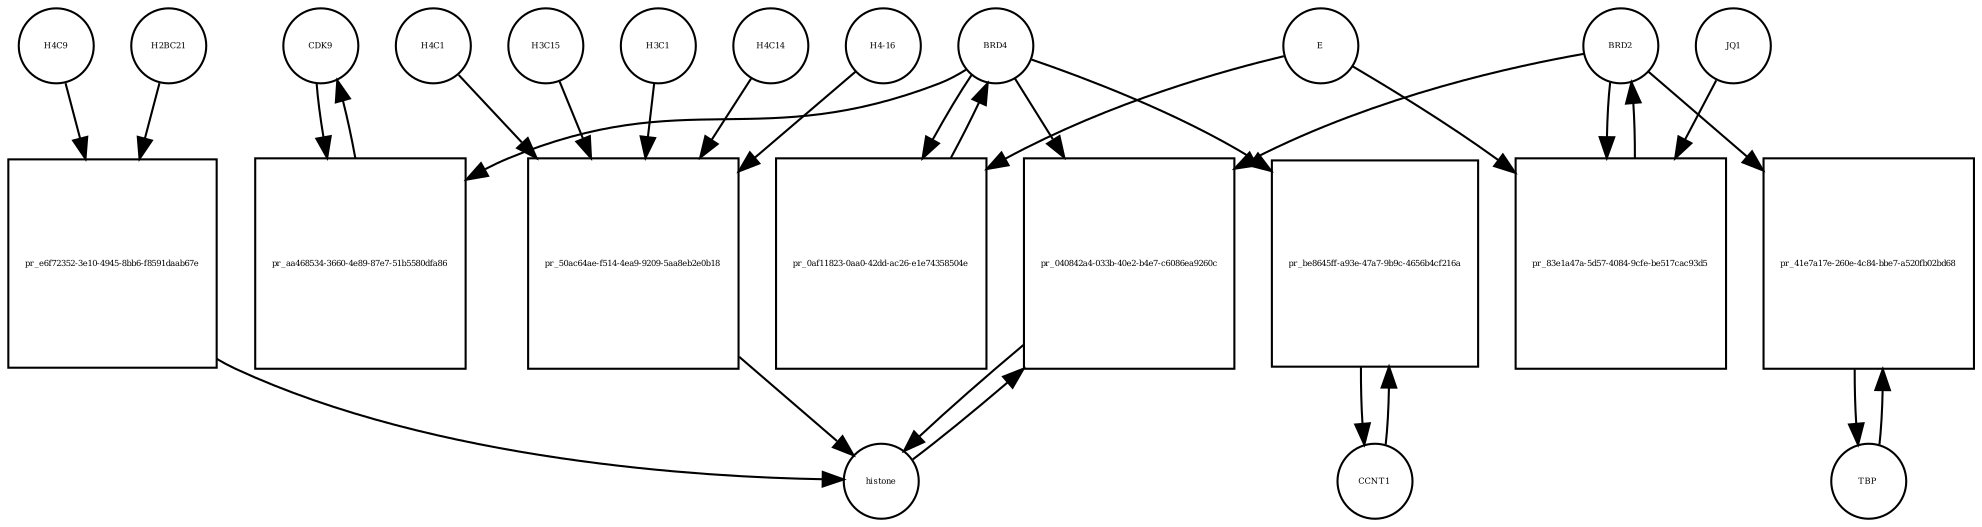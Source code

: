strict digraph  {
CDK9 [annotation="", bipartite=0, cls=macromolecule, fontsize=4, label=CDK9, shape=circle];
"pr_aa468534-3660-4e89-87e7-51b5580dfa86" [annotation="", bipartite=1, cls=process, fontsize=4, label="pr_aa468534-3660-4e89-87e7-51b5580dfa86", shape=square];
BRD4 [annotation="", bipartite=0, cls=macromolecule, fontsize=4, label=BRD4, shape=circle];
CCNT1 [annotation="", bipartite=0, cls=macromolecule, fontsize=4, label=CCNT1, shape=circle];
"pr_be8645ff-a93e-47a7-9b9c-4656b4cf216a" [annotation="", bipartite=1, cls=process, fontsize=4, label="pr_be8645ff-a93e-47a7-9b9c-4656b4cf216a", shape=square];
histone [annotation="", bipartite=0, cls=complex, fontsize=4, label=histone, shape=circle];
"pr_040842a4-033b-40e2-b4e7-c6086ea9260c" [annotation="", bipartite=1, cls=process, fontsize=4, label="pr_040842a4-033b-40e2-b4e7-c6086ea9260c", shape=square];
BRD2 [annotation="", bipartite=0, cls=macromolecule, fontsize=4, label=BRD2, shape=circle];
"pr_0af11823-0aa0-42dd-ac26-e1e74358504e" [annotation="", bipartite=1, cls=process, fontsize=4, label="pr_0af11823-0aa0-42dd-ac26-e1e74358504e", shape=square];
E [annotation=urn_miriam_ncbiprotein_BCD58755, bipartite=0, cls=macromolecule, fontsize=4, label=E, shape=circle];
H4C14 [annotation="", bipartite=0, cls=macromolecule, fontsize=4, label=H4C14, shape=circle];
"pr_50ac64ae-f514-4ea9-9209-5aa8eb2e0b18" [annotation="", bipartite=1, cls=process, fontsize=4, label="pr_50ac64ae-f514-4ea9-9209-5aa8eb2e0b18", shape=square];
"H4-16" [annotation="", bipartite=0, cls=macromolecule, fontsize=4, label="H4-16", shape=circle];
H4C1 [annotation="", bipartite=0, cls=macromolecule, fontsize=4, label=H4C1, shape=circle];
H3C15 [annotation="", bipartite=0, cls=macromolecule, fontsize=4, label=H3C15, shape=circle];
H3C1 [annotation="", bipartite=0, cls=macromolecule, fontsize=4, label=H3C1, shape=circle];
"pr_83e1a47a-5d57-4084-9cfe-be517cac93d5" [annotation="", bipartite=1, cls=process, fontsize=4, label="pr_83e1a47a-5d57-4084-9cfe-be517cac93d5", shape=square];
JQ1 [annotation="", bipartite=0, cls=macromolecule, fontsize=4, label=JQ1, shape=circle];
TBP [annotation="", bipartite=0, cls=macromolecule, fontsize=4, label=TBP, shape=circle];
"pr_41e7a17e-260e-4c84-bbe7-a520fb02bd68" [annotation="", bipartite=1, cls=process, fontsize=4, label="pr_41e7a17e-260e-4c84-bbe7-a520fb02bd68", shape=square];
H4C9 [annotation="", bipartite=0, cls=macromolecule, fontsize=4, label=H4C9, shape=circle];
"pr_e6f72352-3e10-4945-8bb6-f8591daab67e" [annotation="", bipartite=1, cls=process, fontsize=4, label="pr_e6f72352-3e10-4945-8bb6-f8591daab67e", shape=square];
H2BC21 [annotation="", bipartite=0, cls=macromolecule, fontsize=4, label=H2BC21, shape=circle];
CDK9 -> "pr_aa468534-3660-4e89-87e7-51b5580dfa86"  [annotation="", interaction_type=consumption];
"pr_aa468534-3660-4e89-87e7-51b5580dfa86" -> CDK9  [annotation="", interaction_type=production];
BRD4 -> "pr_aa468534-3660-4e89-87e7-51b5580dfa86"  [annotation=urn_miriam_taxonomy_10090, interaction_type=catalysis];
BRD4 -> "pr_be8645ff-a93e-47a7-9b9c-4656b4cf216a"  [annotation="", interaction_type=catalysis];
BRD4 -> "pr_040842a4-033b-40e2-b4e7-c6086ea9260c"  [annotation="urn_miriam_doi_10.1038%2Fnsmb.3228.|urn_miriam_doi_10.1016%2Fj.molcel.2008.01.018", interaction_type=catalysis];
BRD4 -> "pr_0af11823-0aa0-42dd-ac26-e1e74358504e"  [annotation="", interaction_type=consumption];
CCNT1 -> "pr_be8645ff-a93e-47a7-9b9c-4656b4cf216a"  [annotation="", interaction_type=consumption];
"pr_be8645ff-a93e-47a7-9b9c-4656b4cf216a" -> CCNT1  [annotation="", interaction_type=production];
histone -> "pr_040842a4-033b-40e2-b4e7-c6086ea9260c"  [annotation="", interaction_type=consumption];
"pr_040842a4-033b-40e2-b4e7-c6086ea9260c" -> histone  [annotation="", interaction_type=production];
BRD2 -> "pr_040842a4-033b-40e2-b4e7-c6086ea9260c"  [annotation="urn_miriam_doi_10.1038%2Fnsmb.3228.|urn_miriam_doi_10.1016%2Fj.molcel.2008.01.018", interaction_type=catalysis];
BRD2 -> "pr_83e1a47a-5d57-4084-9cfe-be517cac93d5"  [annotation="", interaction_type=consumption];
BRD2 -> "pr_41e7a17e-260e-4c84-bbe7-a520fb02bd68"  [annotation="urn_miriam_doi_10.1007%2Fs11010-006-9223-6", interaction_type=catalysis];
"pr_0af11823-0aa0-42dd-ac26-e1e74358504e" -> BRD4  [annotation="", interaction_type=production];
E -> "pr_0af11823-0aa0-42dd-ac26-e1e74358504e"  [annotation="urn_miriam_doi_10.1038%2Fs41586-020-2286-9", interaction_type=inhibition];
E -> "pr_83e1a47a-5d57-4084-9cfe-be517cac93d5"  [annotation="urn_miriam_doi_10.1038%2Fs41586-020-2286-9|urn_miriam_doi_10.1080%2F15592294.2018.1469891", interaction_type=inhibition];
H4C14 -> "pr_50ac64ae-f514-4ea9-9209-5aa8eb2e0b18"  [annotation="", interaction_type=consumption];
"pr_50ac64ae-f514-4ea9-9209-5aa8eb2e0b18" -> histone  [annotation="", interaction_type=production];
"H4-16" -> "pr_50ac64ae-f514-4ea9-9209-5aa8eb2e0b18"  [annotation="", interaction_type=consumption];
H4C1 -> "pr_50ac64ae-f514-4ea9-9209-5aa8eb2e0b18"  [annotation="", interaction_type=consumption];
H3C15 -> "pr_50ac64ae-f514-4ea9-9209-5aa8eb2e0b18"  [annotation="", interaction_type=consumption];
H3C1 -> "pr_50ac64ae-f514-4ea9-9209-5aa8eb2e0b18"  [annotation="", interaction_type=consumption];
"pr_83e1a47a-5d57-4084-9cfe-be517cac93d5" -> BRD2  [annotation="", interaction_type=production];
JQ1 -> "pr_83e1a47a-5d57-4084-9cfe-be517cac93d5"  [annotation="urn_miriam_doi_10.1038%2Fs41586-020-2286-9|urn_miriam_doi_10.1080%2F15592294.2018.1469891", interaction_type=inhibition];
TBP -> "pr_41e7a17e-260e-4c84-bbe7-a520fb02bd68"  [annotation="", interaction_type=consumption];
"pr_41e7a17e-260e-4c84-bbe7-a520fb02bd68" -> TBP  [annotation="", interaction_type=production];
H4C9 -> "pr_e6f72352-3e10-4945-8bb6-f8591daab67e"  [annotation="", interaction_type=consumption];
"pr_e6f72352-3e10-4945-8bb6-f8591daab67e" -> histone  [annotation="", interaction_type=production];
H2BC21 -> "pr_e6f72352-3e10-4945-8bb6-f8591daab67e"  [annotation="", interaction_type=consumption];
}

